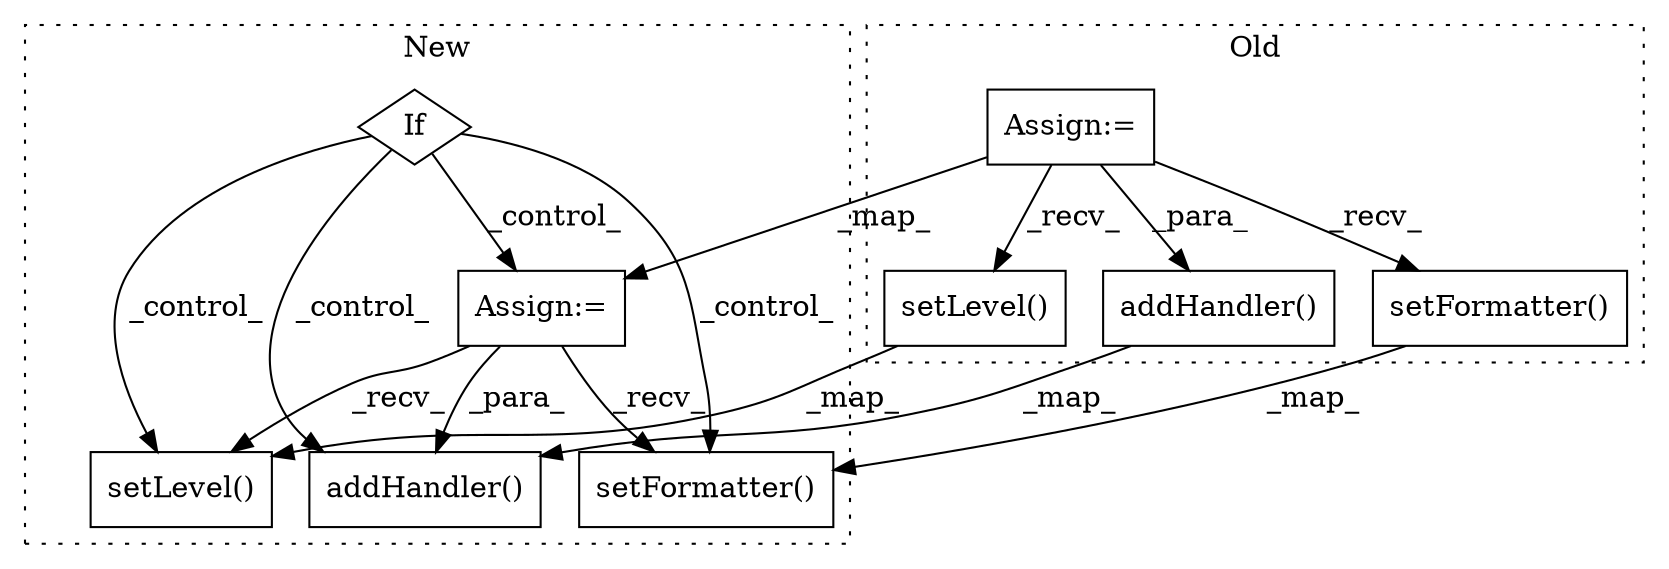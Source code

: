 digraph G {
subgraph cluster0 {
1 [label="setLevel()" a="75" s="330,355" l="17,1" shape="box"];
4 [label="Assign:=" a="68" s="289" l="3" shape="box"];
6 [label="addHandler()" a="75" s="449,474" l="18,1" shape="box"];
8 [label="setFormatter()" a="75" s="361,443" l="21,1" shape="box"];
label = "Old";
style="dotted";
}
subgraph cluster1 {
2 [label="setLevel()" a="75" s="368,393" l="17,1" shape="box"];
3 [label="Assign:=" a="68" s="327" l="3" shape="box"];
5 [label="If" a="96" s="301" l="3" shape="diamond"];
7 [label="addHandler()" a="75" s="495,520" l="18,1" shape="box"];
9 [label="setFormatter()" a="75" s="403,485" l="21,1" shape="box"];
label = "New";
style="dotted";
}
1 -> 2 [label="_map_"];
3 -> 9 [label="_recv_"];
3 -> 2 [label="_recv_"];
3 -> 7 [label="_para_"];
4 -> 8 [label="_recv_"];
4 -> 3 [label="_map_"];
4 -> 6 [label="_para_"];
4 -> 1 [label="_recv_"];
5 -> 9 [label="_control_"];
5 -> 2 [label="_control_"];
5 -> 3 [label="_control_"];
5 -> 7 [label="_control_"];
6 -> 7 [label="_map_"];
8 -> 9 [label="_map_"];
}